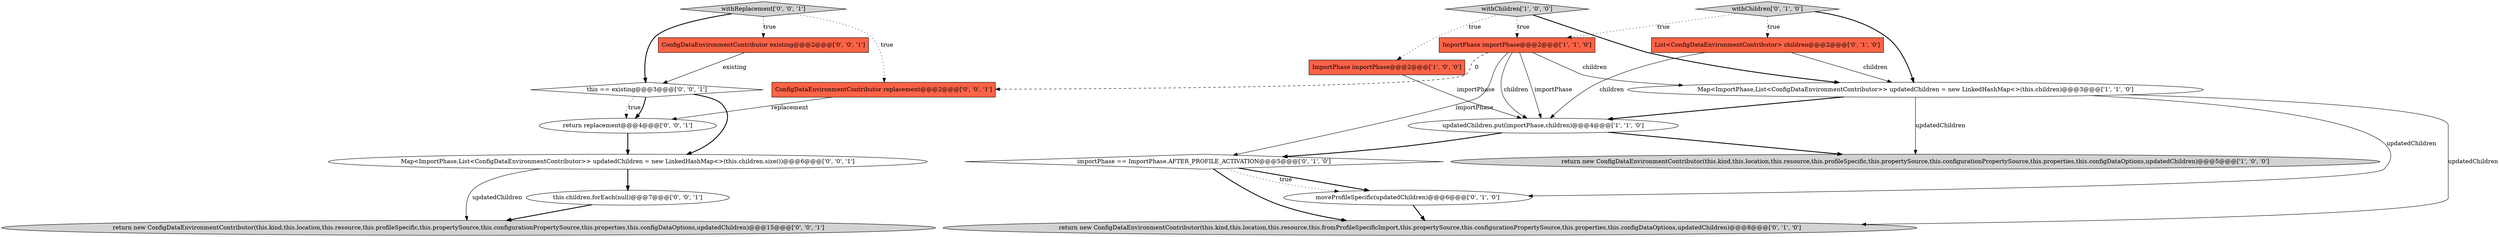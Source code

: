 digraph {
7 [style = filled, label = "importPhase == ImportPhase.AFTER_PROFILE_ACTIVATION@@@5@@@['0', '1', '0']", fillcolor = white, shape = diamond image = "AAA0AAABBB2BBB"];
10 [style = filled, label = "moveProfileSpecific(updatedChildren)@@@6@@@['0', '1', '0']", fillcolor = white, shape = ellipse image = "AAA1AAABBB2BBB"];
17 [style = filled, label = "ConfigDataEnvironmentContributor replacement@@@2@@@['0', '0', '1']", fillcolor = tomato, shape = box image = "AAA0AAABBB3BBB"];
4 [style = filled, label = "updatedChildren.put(importPhase,children)@@@4@@@['1', '1', '0']", fillcolor = white, shape = ellipse image = "AAA0AAABBB1BBB"];
13 [style = filled, label = "return new ConfigDataEnvironmentContributor(this.kind,this.location,this.resource,this.profileSpecific,this.propertySource,this.configurationPropertySource,this.properties,this.configDataOptions,updatedChildren)@@@15@@@['0', '0', '1']", fillcolor = lightgray, shape = ellipse image = "AAA0AAABBB3BBB"];
16 [style = filled, label = "ConfigDataEnvironmentContributor existing@@@2@@@['0', '0', '1']", fillcolor = tomato, shape = box image = "AAA0AAABBB3BBB"];
9 [style = filled, label = "withChildren['0', '1', '0']", fillcolor = lightgray, shape = diamond image = "AAA0AAABBB2BBB"];
8 [style = filled, label = "return new ConfigDataEnvironmentContributor(this.kind,this.location,this.resource,this.fromProfileSpecificImport,this.propertySource,this.configurationPropertySource,this.properties,this.configDataOptions,updatedChildren)@@@8@@@['0', '1', '0']", fillcolor = lightgray, shape = ellipse image = "AAA1AAABBB2BBB"];
2 [style = filled, label = "withChildren['1', '0', '0']", fillcolor = lightgray, shape = diamond image = "AAA0AAABBB1BBB"];
5 [style = filled, label = "ImportPhase importPhase@@@2@@@['1', '1', '0']", fillcolor = tomato, shape = box image = "AAA0AAABBB1BBB"];
12 [style = filled, label = "this == existing@@@3@@@['0', '0', '1']", fillcolor = white, shape = diamond image = "AAA0AAABBB3BBB"];
1 [style = filled, label = "return new ConfigDataEnvironmentContributor(this.kind,this.location,this.resource,this.profileSpecific,this.propertySource,this.configurationPropertySource,this.properties,this.configDataOptions,updatedChildren)@@@5@@@['1', '0', '0']", fillcolor = lightgray, shape = ellipse image = "AAA0AAABBB1BBB"];
14 [style = filled, label = "Map<ImportPhase,List<ConfigDataEnvironmentContributor>> updatedChildren = new LinkedHashMap<>(this.children.size())@@@6@@@['0', '0', '1']", fillcolor = white, shape = ellipse image = "AAA0AAABBB3BBB"];
18 [style = filled, label = "return replacement@@@4@@@['0', '0', '1']", fillcolor = white, shape = ellipse image = "AAA0AAABBB3BBB"];
0 [style = filled, label = "ImportPhase importPhase@@@2@@@['1', '0', '0']", fillcolor = tomato, shape = box image = "AAA0AAABBB1BBB"];
3 [style = filled, label = "Map<ImportPhase,List<ConfigDataEnvironmentContributor>> updatedChildren = new LinkedHashMap<>(this.children)@@@3@@@['1', '1', '0']", fillcolor = white, shape = ellipse image = "AAA0AAABBB1BBB"];
6 [style = filled, label = "List<ConfigDataEnvironmentContributor> children@@@2@@@['0', '1', '0']", fillcolor = tomato, shape = box image = "AAA0AAABBB2BBB"];
11 [style = filled, label = "withReplacement['0', '0', '1']", fillcolor = lightgray, shape = diamond image = "AAA0AAABBB3BBB"];
15 [style = filled, label = "this.children.forEach(null)@@@7@@@['0', '0', '1']", fillcolor = white, shape = ellipse image = "AAA0AAABBB3BBB"];
12->18 [style = dotted, label="true"];
3->8 [style = solid, label="updatedChildren"];
3->1 [style = solid, label="updatedChildren"];
14->13 [style = solid, label="updatedChildren"];
16->12 [style = solid, label="existing"];
7->8 [style = bold, label=""];
4->7 [style = bold, label=""];
11->12 [style = bold, label=""];
9->5 [style = dotted, label="true"];
6->3 [style = solid, label="children"];
7->10 [style = bold, label=""];
12->14 [style = bold, label=""];
7->10 [style = dotted, label="true"];
5->7 [style = solid, label="importPhase"];
9->3 [style = bold, label=""];
2->5 [style = dotted, label="true"];
10->8 [style = bold, label=""];
11->17 [style = dotted, label="true"];
9->6 [style = dotted, label="true"];
4->1 [style = bold, label=""];
2->3 [style = bold, label=""];
11->16 [style = dotted, label="true"];
0->4 [style = solid, label="importPhase"];
3->10 [style = solid, label="updatedChildren"];
5->3 [style = solid, label="children"];
12->18 [style = bold, label=""];
15->13 [style = bold, label=""];
6->4 [style = solid, label="children"];
17->18 [style = solid, label="replacement"];
5->4 [style = solid, label="importPhase"];
2->0 [style = dotted, label="true"];
18->14 [style = bold, label=""];
14->15 [style = bold, label=""];
5->4 [style = solid, label="children"];
5->17 [style = dashed, label="0"];
3->4 [style = bold, label=""];
}
